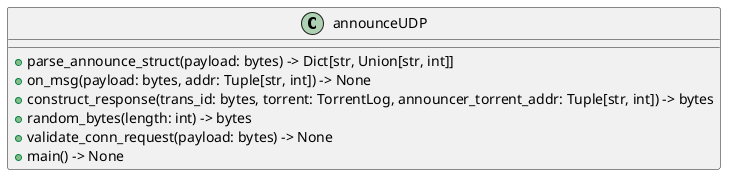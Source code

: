 @startuml
class announceUDP {
    +parse_announce_struct(payload: bytes) -> Dict[str, Union[str, int]]
    +on_msg(payload: bytes, addr: Tuple[str, int]) -> None
    +construct_response(trans_id: bytes, torrent: TorrentLog, announcer_torrent_addr: Tuple[str, int]) -> bytes
    +random_bytes(length: int) -> bytes
    +validate_conn_request(payload: bytes) -> None
    +main() -> None
}
@enduml